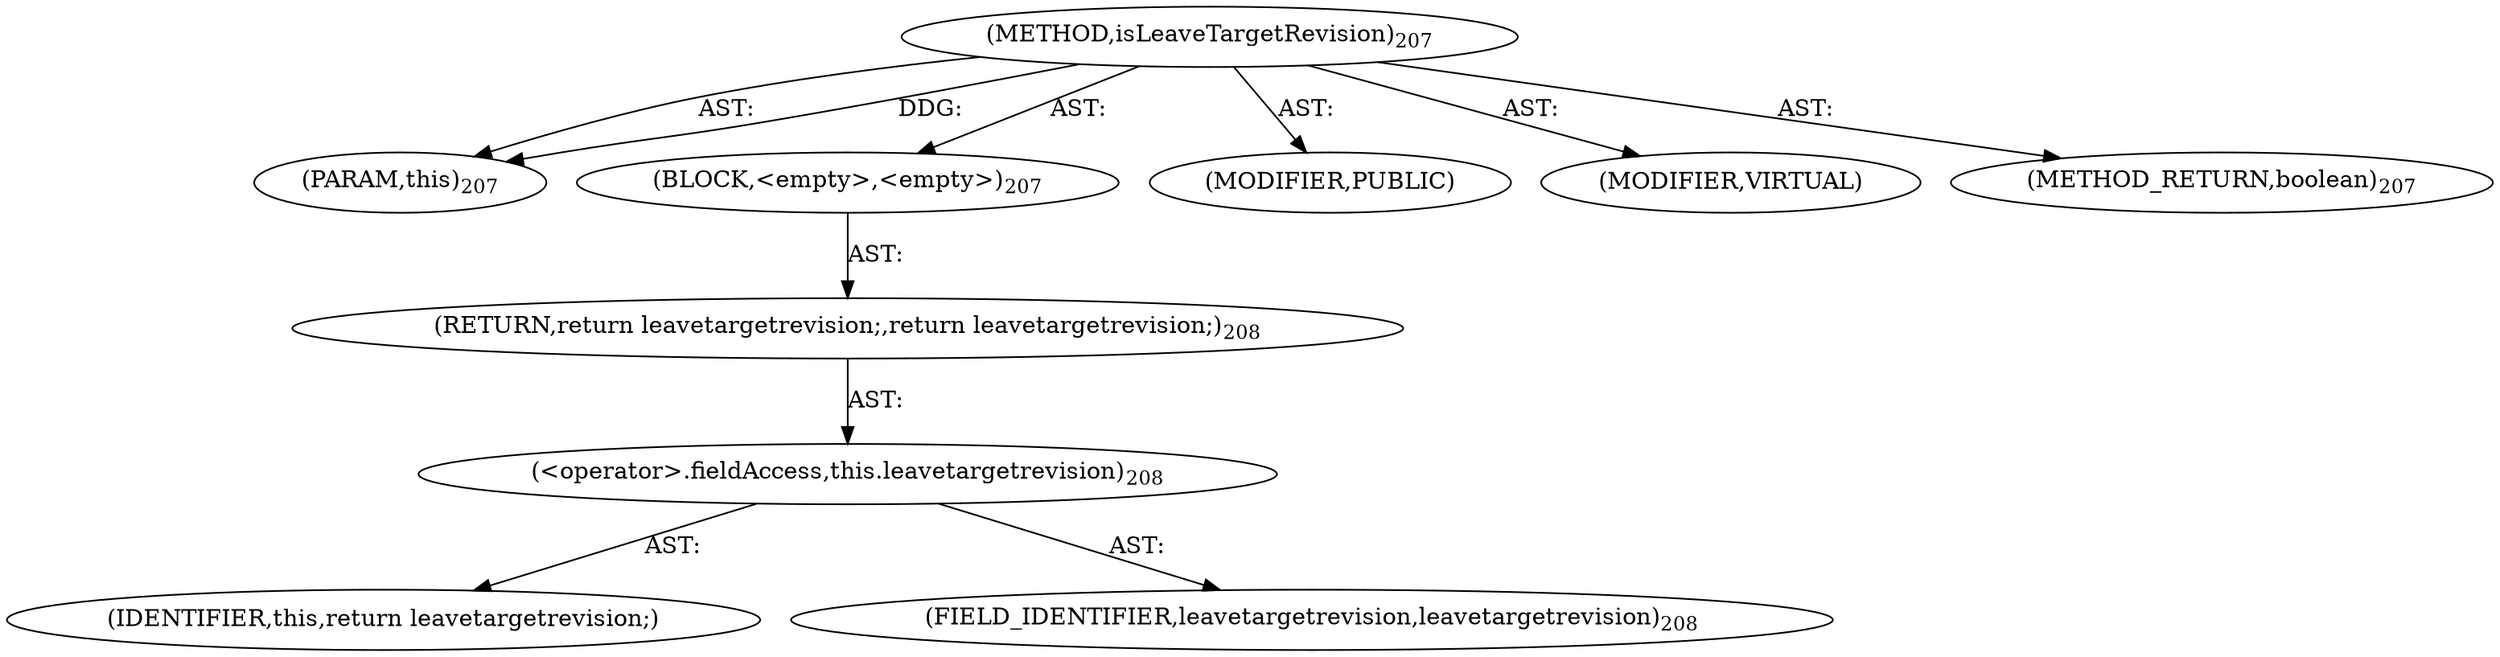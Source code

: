 digraph "isLeaveTargetRevision" {  
"111669149708" [label = <(METHOD,isLeaveTargetRevision)<SUB>207</SUB>> ]
"115964117017" [label = <(PARAM,this)<SUB>207</SUB>> ]
"25769803788" [label = <(BLOCK,&lt;empty&gt;,&lt;empty&gt;)<SUB>207</SUB>> ]
"146028888070" [label = <(RETURN,return leavetargetrevision;,return leavetargetrevision;)<SUB>208</SUB>> ]
"30064771090" [label = <(&lt;operator&gt;.fieldAccess,this.leavetargetrevision)<SUB>208</SUB>> ]
"68719476770" [label = <(IDENTIFIER,this,return leavetargetrevision;)> ]
"55834574860" [label = <(FIELD_IDENTIFIER,leavetargetrevision,leavetargetrevision)<SUB>208</SUB>> ]
"133143986212" [label = <(MODIFIER,PUBLIC)> ]
"133143986213" [label = <(MODIFIER,VIRTUAL)> ]
"128849018892" [label = <(METHOD_RETURN,boolean)<SUB>207</SUB>> ]
  "111669149708" -> "115964117017"  [ label = "AST: "] 
  "111669149708" -> "25769803788"  [ label = "AST: "] 
  "111669149708" -> "133143986212"  [ label = "AST: "] 
  "111669149708" -> "133143986213"  [ label = "AST: "] 
  "111669149708" -> "128849018892"  [ label = "AST: "] 
  "25769803788" -> "146028888070"  [ label = "AST: "] 
  "146028888070" -> "30064771090"  [ label = "AST: "] 
  "30064771090" -> "68719476770"  [ label = "AST: "] 
  "30064771090" -> "55834574860"  [ label = "AST: "] 
  "111669149708" -> "115964117017"  [ label = "DDG: "] 
}
